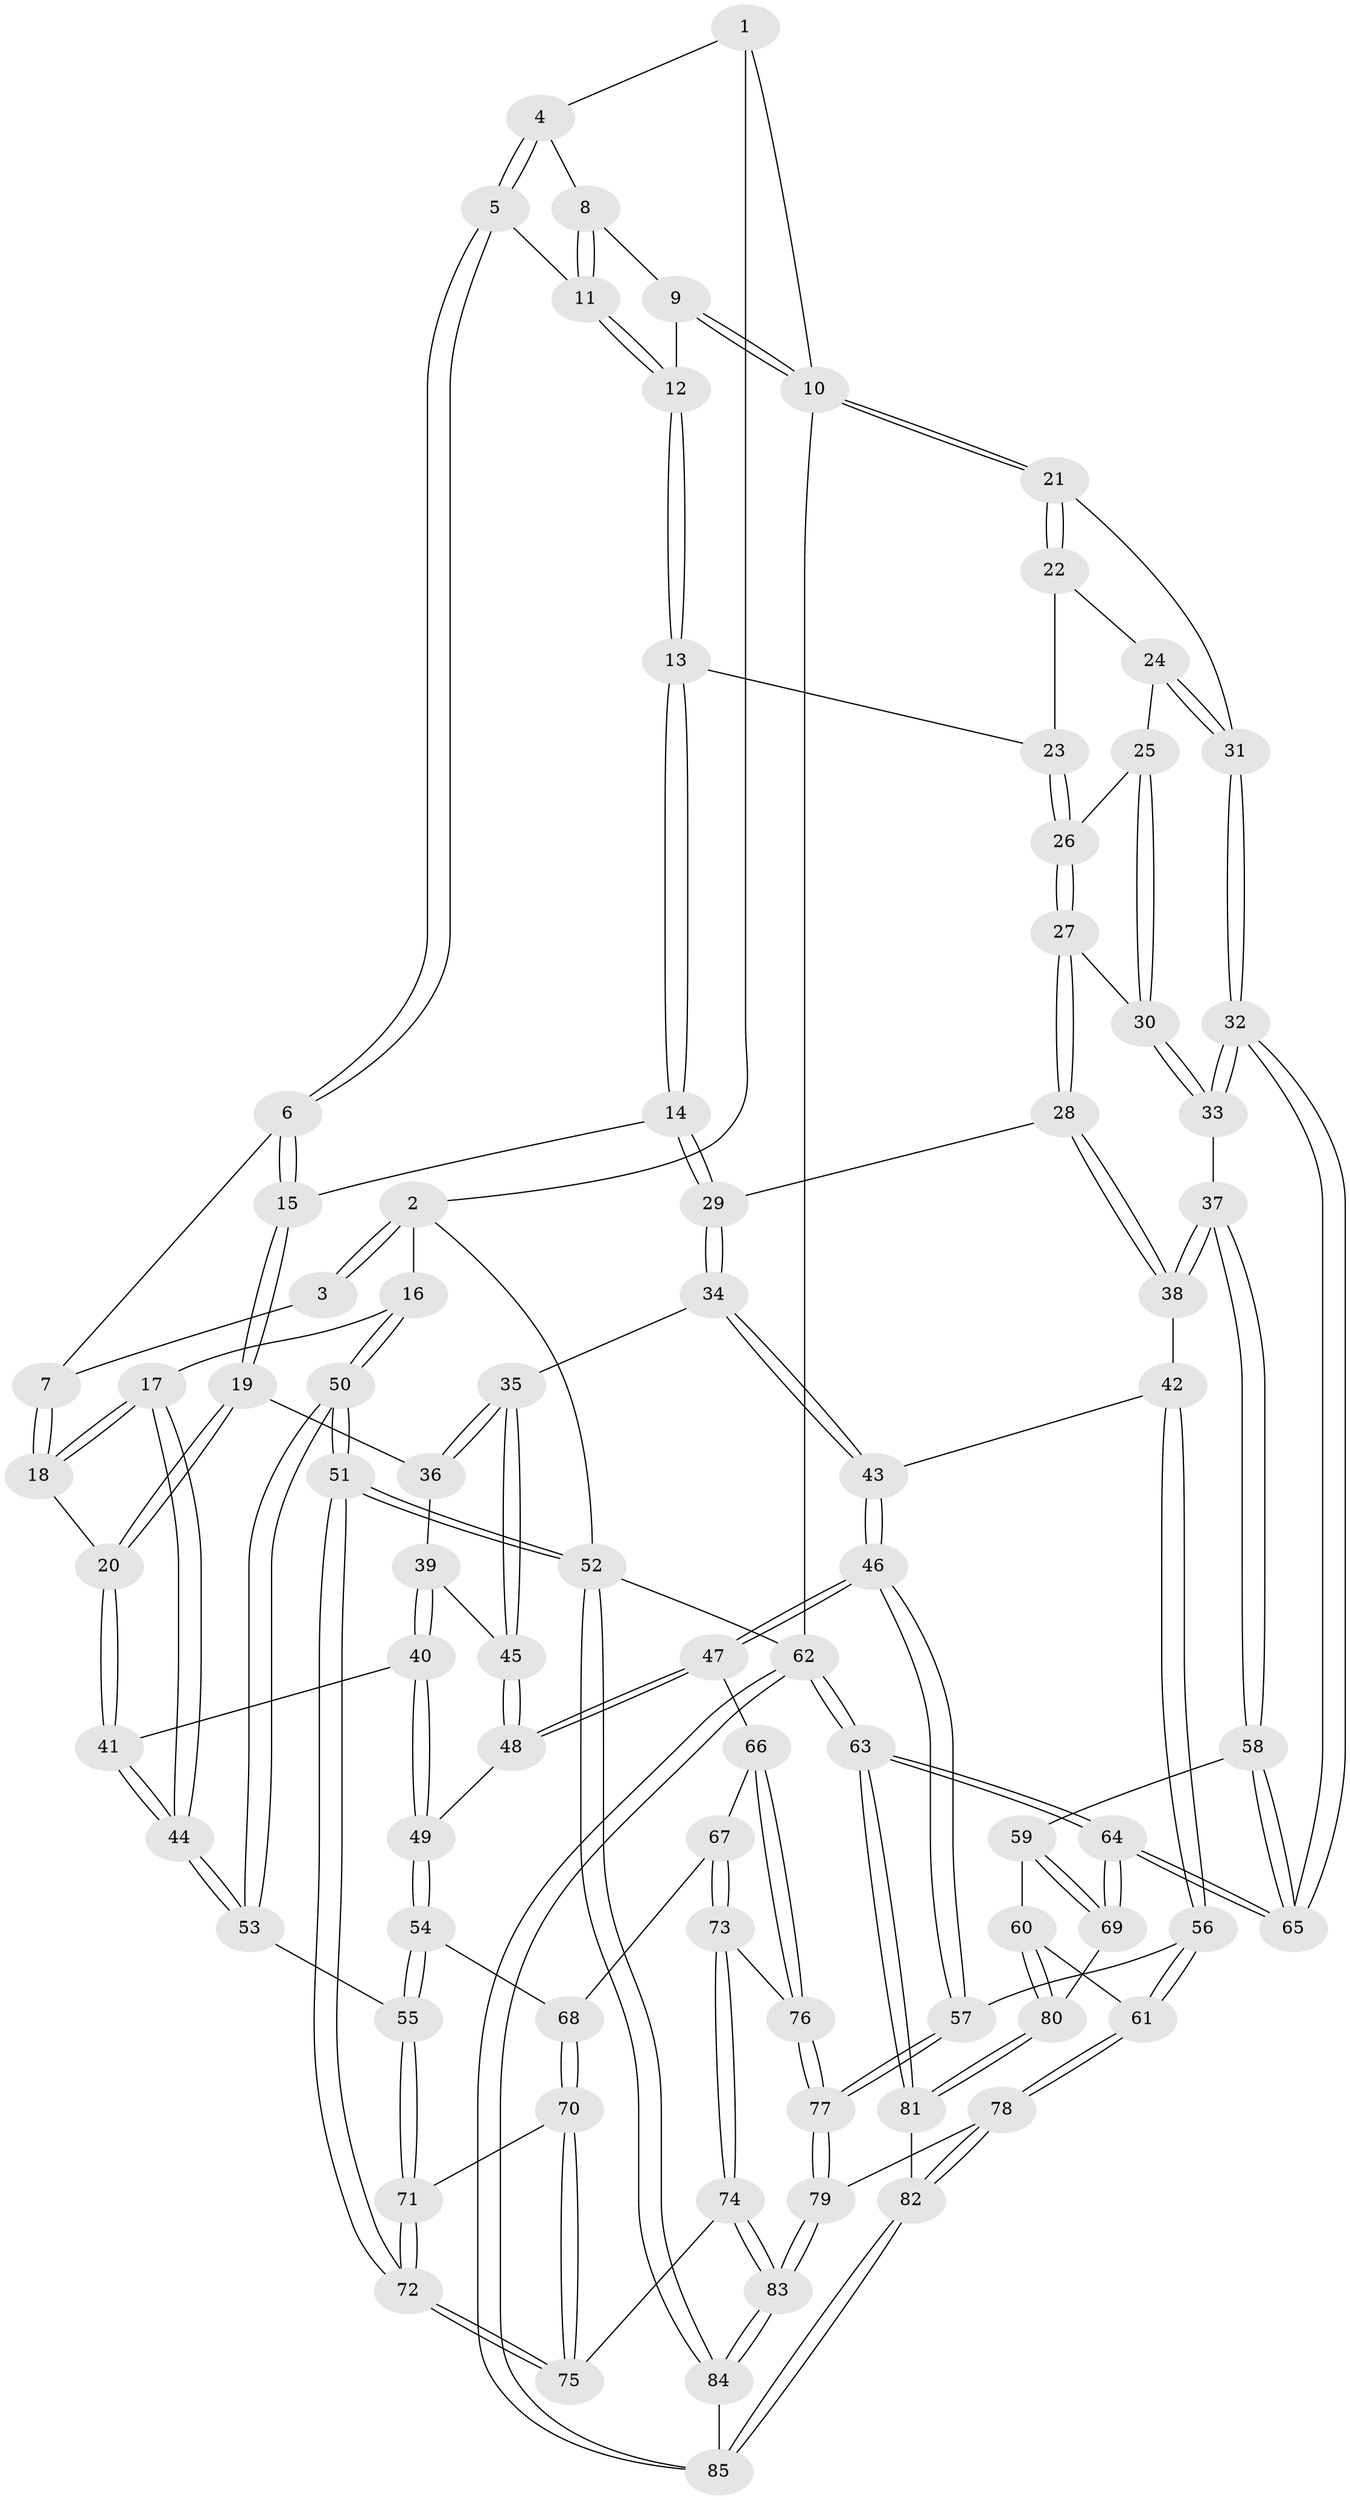 // coarse degree distribution, {7: 0.047619047619047616, 5: 0.38095238095238093, 3: 0.19047619047619047, 4: 0.23809523809523808, 6: 0.09523809523809523, 8: 0.023809523809523808, 2: 0.023809523809523808}
// Generated by graph-tools (version 1.1) at 2025/54/03/05/25 16:54:48]
// undirected, 85 vertices, 209 edges
graph export_dot {
graph [start="1"]
  node [color=gray90,style=filled];
  1 [pos="+0.2386427038200404+0"];
  2 [pos="+0+0.25208776316781845"];
  3 [pos="+0.1705968938145419+0"];
  4 [pos="+0.3778517164129895+0"];
  5 [pos="+0.41695258087957016+0.10090762116473148"];
  6 [pos="+0.3880046529015758+0.17185914944471153"];
  7 [pos="+0.15146520511608275+0.17569941310717843"];
  8 [pos="+0.53408051654984+0"];
  9 [pos="+0.990877534644784+0"];
  10 [pos="+1+0"];
  11 [pos="+0.6441499064861268+0.1506840725706486"];
  12 [pos="+0.7080348430735481+0.17879632657090969"];
  13 [pos="+0.711839502719798+0.20386302634940232"];
  14 [pos="+0.6023695382993388+0.3474167759596682"];
  15 [pos="+0.4018636624520387+0.3196294560443544"];
  16 [pos="+0+0.2935750493495563"];
  17 [pos="+0+0.2981242510542026"];
  18 [pos="+0.030751766764613227+0.2975027634509768"];
  19 [pos="+0.37650513711512223+0.3529657705883835"];
  20 [pos="+0.18130639361668338+0.3932248550789667"];
  21 [pos="+1+0.06374377506938296"];
  22 [pos="+0.844320814841017+0.24363841016408289"];
  23 [pos="+0.7287917045215205+0.21560500081650444"];
  24 [pos="+0.9275217672788211+0.3837036732403342"];
  25 [pos="+0.8541232776463469+0.4010463196574339"];
  26 [pos="+0.7596926043286704+0.28203925967845955"];
  27 [pos="+0.7612991866631704+0.4331669949995021"];
  28 [pos="+0.6341860872597814+0.4210866306371952"];
  29 [pos="+0.6240995604226552+0.40837575461079073"];
  30 [pos="+0.7993957552774682+0.4503838322331245"];
  31 [pos="+1+0.4289644669750667"];
  32 [pos="+1+0.4955644149769844"];
  33 [pos="+0.8063827084827154+0.5247204991834309"];
  34 [pos="+0.4856453432056575+0.5251097008884978"];
  35 [pos="+0.4397345171996748+0.5069766430274508"];
  36 [pos="+0.3859811139558128+0.39573200014107857"];
  37 [pos="+0.7682119609838997+0.6090293615086235"];
  38 [pos="+0.6538514261490411+0.5687645325367655"];
  39 [pos="+0.3121294620534099+0.5383319473608714"];
  40 [pos="+0.2719559681774735+0.5792629784101819"];
  41 [pos="+0.18515857428620724+0.46618287776719786"];
  42 [pos="+0.6135298353785343+0.593434502851773"];
  43 [pos="+0.543994327918424+0.5997647857590995"];
  44 [pos="+0.09981265489486363+0.5999669119731076"];
  45 [pos="+0.41435539682845235+0.5459188065411232"];
  46 [pos="+0.4605628146899279+0.717132618170719"];
  47 [pos="+0.4596399732203921+0.7168220544849452"];
  48 [pos="+0.37834610439328614+0.6344024099085485"];
  49 [pos="+0.2804776609690088+0.6268465054287983"];
  50 [pos="+0+0.628140331436804"];
  51 [pos="+0+1"];
  52 [pos="+0+1"];
  53 [pos="+0.09458383101695983+0.6477167854990525"];
  54 [pos="+0.23458393612306097+0.6805033983349611"];
  55 [pos="+0.12327349855634122+0.6855854102466286"];
  56 [pos="+0.624047445421591+0.739662454317613"];
  57 [pos="+0.4697016309084646+0.7310860740622172"];
  58 [pos="+0.7706068500639978+0.613610890264815"];
  59 [pos="+0.7830334399796155+0.6647559343344492"];
  60 [pos="+0.7538480174831319+0.7448849198320288"];
  61 [pos="+0.6810152669764834+0.7850710865603605"];
  62 [pos="+1+1"];
  63 [pos="+1+1"];
  64 [pos="+1+0.7169553264731715"];
  65 [pos="+1+0.5404227495141983"];
  66 [pos="+0.4098236913287117+0.7386533137265617"];
  67 [pos="+0.32143431447396126+0.7675573019261142"];
  68 [pos="+0.2464268751789938+0.7035274187877889"];
  69 [pos="+1+0.7259835701311305"];
  70 [pos="+0.23102629772564034+0.799433402049427"];
  71 [pos="+0.07840090789577046+0.8260944482499752"];
  72 [pos="+0.03490239722801531+0.9084824130028164"];
  73 [pos="+0.31373000676057045+0.8446545334202897"];
  74 [pos="+0.28296666288443406+0.8905029196594817"];
  75 [pos="+0.2793659593577695+0.8894209754228276"];
  76 [pos="+0.36048265369859533+0.8378268723394144"];
  77 [pos="+0.4814511802020955+0.8459830764252423"];
  78 [pos="+0.6370349138367342+0.9095181651057687"];
  79 [pos="+0.48156314558025565+0.8462628931760093"];
  80 [pos="+0.8409446431071013+0.8302612064298486"];
  81 [pos="+0.8403671614787812+0.8570792892208153"];
  82 [pos="+0.7015294585868319+1"];
  83 [pos="+0.3656637843277973+1"];
  84 [pos="+0.3748062450587064+1"];
  85 [pos="+0.7094302160791465+1"];
  1 -- 2;
  1 -- 4;
  1 -- 10;
  2 -- 3;
  2 -- 3;
  2 -- 16;
  2 -- 52;
  3 -- 7;
  4 -- 5;
  4 -- 5;
  4 -- 8;
  5 -- 6;
  5 -- 6;
  5 -- 11;
  6 -- 7;
  6 -- 15;
  6 -- 15;
  7 -- 18;
  7 -- 18;
  8 -- 9;
  8 -- 11;
  8 -- 11;
  9 -- 10;
  9 -- 10;
  9 -- 12;
  10 -- 21;
  10 -- 21;
  10 -- 62;
  11 -- 12;
  11 -- 12;
  12 -- 13;
  12 -- 13;
  13 -- 14;
  13 -- 14;
  13 -- 23;
  14 -- 15;
  14 -- 29;
  14 -- 29;
  15 -- 19;
  15 -- 19;
  16 -- 17;
  16 -- 50;
  16 -- 50;
  17 -- 18;
  17 -- 18;
  17 -- 44;
  17 -- 44;
  18 -- 20;
  19 -- 20;
  19 -- 20;
  19 -- 36;
  20 -- 41;
  20 -- 41;
  21 -- 22;
  21 -- 22;
  21 -- 31;
  22 -- 23;
  22 -- 24;
  23 -- 26;
  23 -- 26;
  24 -- 25;
  24 -- 31;
  24 -- 31;
  25 -- 26;
  25 -- 30;
  25 -- 30;
  26 -- 27;
  26 -- 27;
  27 -- 28;
  27 -- 28;
  27 -- 30;
  28 -- 29;
  28 -- 38;
  28 -- 38;
  29 -- 34;
  29 -- 34;
  30 -- 33;
  30 -- 33;
  31 -- 32;
  31 -- 32;
  32 -- 33;
  32 -- 33;
  32 -- 65;
  32 -- 65;
  33 -- 37;
  34 -- 35;
  34 -- 43;
  34 -- 43;
  35 -- 36;
  35 -- 36;
  35 -- 45;
  35 -- 45;
  36 -- 39;
  37 -- 38;
  37 -- 38;
  37 -- 58;
  37 -- 58;
  38 -- 42;
  39 -- 40;
  39 -- 40;
  39 -- 45;
  40 -- 41;
  40 -- 49;
  40 -- 49;
  41 -- 44;
  41 -- 44;
  42 -- 43;
  42 -- 56;
  42 -- 56;
  43 -- 46;
  43 -- 46;
  44 -- 53;
  44 -- 53;
  45 -- 48;
  45 -- 48;
  46 -- 47;
  46 -- 47;
  46 -- 57;
  46 -- 57;
  47 -- 48;
  47 -- 48;
  47 -- 66;
  48 -- 49;
  49 -- 54;
  49 -- 54;
  50 -- 51;
  50 -- 51;
  50 -- 53;
  50 -- 53;
  51 -- 52;
  51 -- 52;
  51 -- 72;
  51 -- 72;
  52 -- 84;
  52 -- 84;
  52 -- 62;
  53 -- 55;
  54 -- 55;
  54 -- 55;
  54 -- 68;
  55 -- 71;
  55 -- 71;
  56 -- 57;
  56 -- 61;
  56 -- 61;
  57 -- 77;
  57 -- 77;
  58 -- 59;
  58 -- 65;
  58 -- 65;
  59 -- 60;
  59 -- 69;
  59 -- 69;
  60 -- 61;
  60 -- 80;
  60 -- 80;
  61 -- 78;
  61 -- 78;
  62 -- 63;
  62 -- 63;
  62 -- 85;
  62 -- 85;
  63 -- 64;
  63 -- 64;
  63 -- 81;
  63 -- 81;
  64 -- 65;
  64 -- 65;
  64 -- 69;
  64 -- 69;
  66 -- 67;
  66 -- 76;
  66 -- 76;
  67 -- 68;
  67 -- 73;
  67 -- 73;
  68 -- 70;
  68 -- 70;
  69 -- 80;
  70 -- 71;
  70 -- 75;
  70 -- 75;
  71 -- 72;
  71 -- 72;
  72 -- 75;
  72 -- 75;
  73 -- 74;
  73 -- 74;
  73 -- 76;
  74 -- 75;
  74 -- 83;
  74 -- 83;
  76 -- 77;
  76 -- 77;
  77 -- 79;
  77 -- 79;
  78 -- 79;
  78 -- 82;
  78 -- 82;
  79 -- 83;
  79 -- 83;
  80 -- 81;
  80 -- 81;
  81 -- 82;
  82 -- 85;
  82 -- 85;
  83 -- 84;
  83 -- 84;
  84 -- 85;
}
